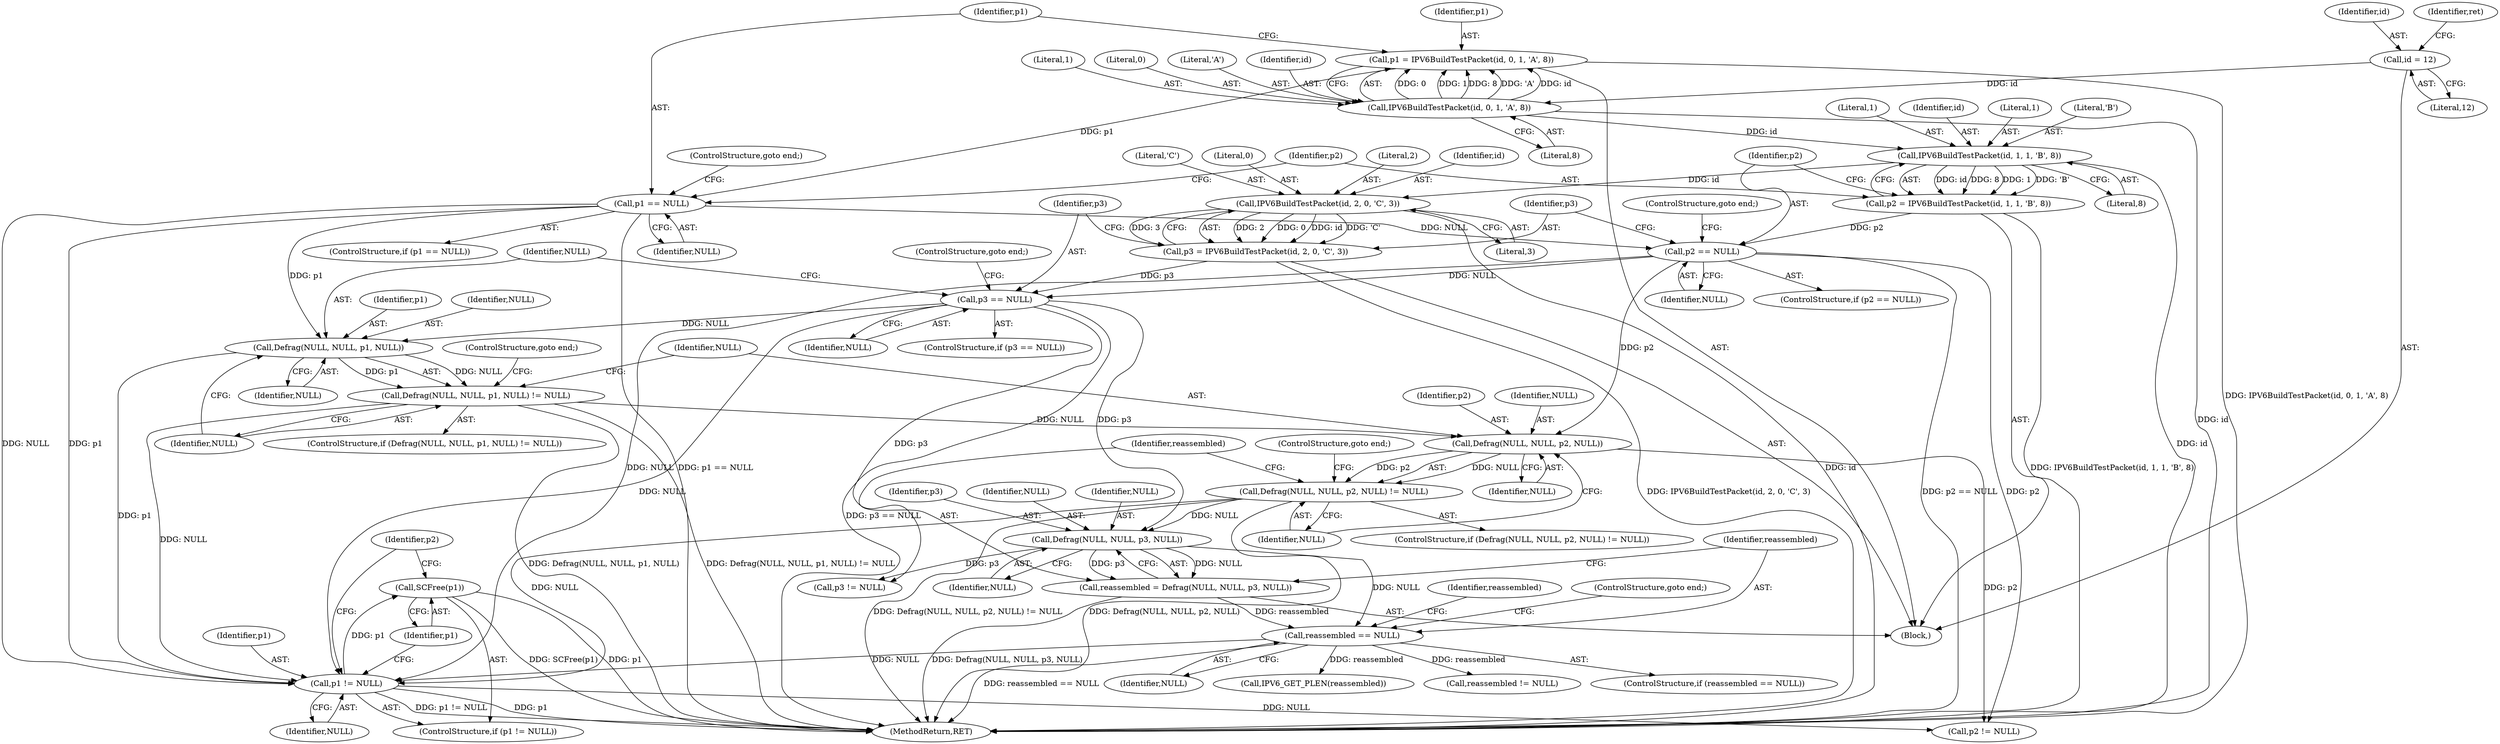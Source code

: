 digraph "1_suricata_4a04f814b15762eb446a5ead4d69d021512df6f8_15@pointer" {
"1000275" [label="(Call,SCFree(p1))"];
"1000272" [label="(Call,p1 != NULL)"];
"1000141" [label="(Call,p1 == NULL)"];
"1000132" [label="(Call,p1 = IPV6BuildTestPacket(id, 0, 1, 'A', 8))"];
"1000134" [label="(Call,IPV6BuildTestPacket(id, 0, 1, 'A', 8))"];
"1000123" [label="(Call,id = 12)"];
"1000173" [label="(Call,Defrag(NULL, NULL, p1, NULL))"];
"1000167" [label="(Call,p3 == NULL)"];
"1000158" [label="(Call,p3 = IPV6BuildTestPacket(id, 2, 0, 'C', 3))"];
"1000160" [label="(Call,IPV6BuildTestPacket(id, 2, 0, 'C', 3))"];
"1000147" [label="(Call,IPV6BuildTestPacket(id, 1, 1, 'B', 8))"];
"1000154" [label="(Call,p2 == NULL)"];
"1000145" [label="(Call,p2 = IPV6BuildTestPacket(id, 1, 1, 'B', 8))"];
"1000172" [label="(Call,Defrag(NULL, NULL, p1, NULL) != NULL)"];
"1000181" [label="(Call,Defrag(NULL, NULL, p2, NULL) != NULL)"];
"1000182" [label="(Call,Defrag(NULL, NULL, p2, NULL))"];
"1000197" [label="(Call,reassembled == NULL)"];
"1000189" [label="(Call,reassembled = Defrag(NULL, NULL, p3, NULL))"];
"1000191" [label="(Call,Defrag(NULL, NULL, p3, NULL))"];
"1000182" [label="(Call,Defrag(NULL, NULL, p2, NULL))"];
"1000151" [label="(Literal,'B')"];
"1000186" [label="(Identifier,NULL)"];
"1000273" [label="(Identifier,p1)"];
"1000137" [label="(Literal,1)"];
"1000141" [label="(Call,p1 == NULL)"];
"1000156" [label="(Identifier,NULL)"];
"1000290" [label="(Call,reassembled != NULL)"];
"1000271" [label="(ControlStructure,if (p1 != NULL))"];
"1000146" [label="(Identifier,p2)"];
"1000124" [label="(Identifier,id)"];
"1000178" [label="(Identifier,NULL)"];
"1000162" [label="(Literal,2)"];
"1000275" [label="(Call,SCFree(p1))"];
"1000195" [label="(Identifier,NULL)"];
"1000154" [label="(Call,p2 == NULL)"];
"1000179" [label="(ControlStructure,goto end;)"];
"1000176" [label="(Identifier,p1)"];
"1000132" [label="(Call,p1 = IPV6BuildTestPacket(id, 0, 1, 'A', 8))"];
"1000170" [label="(ControlStructure,goto end;)"];
"1000145" [label="(Call,p2 = IPV6BuildTestPacket(id, 1, 1, 'B', 8))"];
"1000123" [label="(Call,id = 12)"];
"1000144" [label="(ControlStructure,goto end;)"];
"1000177" [label="(Identifier,NULL)"];
"1000143" [label="(Identifier,NULL)"];
"1000167" [label="(Call,p3 == NULL)"];
"1000171" [label="(ControlStructure,if (Defrag(NULL, NULL, p1, NULL) != NULL))"];
"1000189" [label="(Call,reassembled = Defrag(NULL, NULL, p3, NULL))"];
"1000161" [label="(Identifier,id)"];
"1000142" [label="(Identifier,p1)"];
"1000164" [label="(Literal,'C')"];
"1000136" [label="(Literal,0)"];
"1000160" [label="(Call,IPV6BuildTestPacket(id, 2, 0, 'C', 3))"];
"1000169" [label="(Identifier,NULL)"];
"1000200" [label="(ControlStructure,goto end;)"];
"1000168" [label="(Identifier,p3)"];
"1000149" [label="(Literal,1)"];
"1000272" [label="(Call,p1 != NULL)"];
"1000192" [label="(Identifier,NULL)"];
"1000279" [label="(Identifier,p2)"];
"1000175" [label="(Identifier,NULL)"];
"1000155" [label="(Identifier,p2)"];
"1000157" [label="(ControlStructure,goto end;)"];
"1000204" [label="(Identifier,reassembled)"];
"1000190" [label="(Identifier,reassembled)"];
"1000148" [label="(Identifier,id)"];
"1000147" [label="(Call,IPV6BuildTestPacket(id, 1, 1, 'B', 8))"];
"1000183" [label="(Identifier,NULL)"];
"1000153" [label="(ControlStructure,if (p2 == NULL))"];
"1000133" [label="(Identifier,p1)"];
"1000274" [label="(Identifier,NULL)"];
"1000134" [label="(Call,IPV6BuildTestPacket(id, 0, 1, 'A', 8))"];
"1000174" [label="(Identifier,NULL)"];
"1000152" [label="(Literal,8)"];
"1000276" [label="(Identifier,p1)"];
"1000105" [label="(Block,)"];
"1000150" [label="(Literal,1)"];
"1000158" [label="(Call,p3 = IPV6BuildTestPacket(id, 2, 0, 'C', 3))"];
"1000278" [label="(Call,p2 != NULL)"];
"1000197" [label="(Call,reassembled == NULL)"];
"1000139" [label="(Literal,8)"];
"1000166" [label="(ControlStructure,if (p3 == NULL))"];
"1000188" [label="(ControlStructure,goto end;)"];
"1000198" [label="(Identifier,reassembled)"];
"1000196" [label="(ControlStructure,if (reassembled == NULL))"];
"1000191" [label="(Call,Defrag(NULL, NULL, p3, NULL))"];
"1000194" [label="(Identifier,p3)"];
"1000180" [label="(ControlStructure,if (Defrag(NULL, NULL, p2, NULL) != NULL))"];
"1000284" [label="(Call,p3 != NULL)"];
"1000140" [label="(ControlStructure,if (p1 == NULL))"];
"1000165" [label="(Literal,3)"];
"1000184" [label="(Identifier,NULL)"];
"1000138" [label="(Literal,'A')"];
"1000135" [label="(Identifier,id)"];
"1000203" [label="(Call,IPV6_GET_PLEN(reassembled))"];
"1000298" [label="(MethodReturn,RET)"];
"1000129" [label="(Identifier,ret)"];
"1000159" [label="(Identifier,p3)"];
"1000125" [label="(Literal,12)"];
"1000187" [label="(Identifier,NULL)"];
"1000163" [label="(Literal,0)"];
"1000173" [label="(Call,Defrag(NULL, NULL, p1, NULL))"];
"1000172" [label="(Call,Defrag(NULL, NULL, p1, NULL) != NULL)"];
"1000185" [label="(Identifier,p2)"];
"1000199" [label="(Identifier,NULL)"];
"1000193" [label="(Identifier,NULL)"];
"1000181" [label="(Call,Defrag(NULL, NULL, p2, NULL) != NULL)"];
"1000275" -> "1000271"  [label="AST: "];
"1000275" -> "1000276"  [label="CFG: "];
"1000276" -> "1000275"  [label="AST: "];
"1000279" -> "1000275"  [label="CFG: "];
"1000275" -> "1000298"  [label="DDG: p1"];
"1000275" -> "1000298"  [label="DDG: SCFree(p1)"];
"1000272" -> "1000275"  [label="DDG: p1"];
"1000272" -> "1000271"  [label="AST: "];
"1000272" -> "1000274"  [label="CFG: "];
"1000273" -> "1000272"  [label="AST: "];
"1000274" -> "1000272"  [label="AST: "];
"1000276" -> "1000272"  [label="CFG: "];
"1000279" -> "1000272"  [label="CFG: "];
"1000272" -> "1000298"  [label="DDG: p1"];
"1000272" -> "1000298"  [label="DDG: p1 != NULL"];
"1000141" -> "1000272"  [label="DDG: p1"];
"1000141" -> "1000272"  [label="DDG: NULL"];
"1000173" -> "1000272"  [label="DDG: p1"];
"1000172" -> "1000272"  [label="DDG: NULL"];
"1000181" -> "1000272"  [label="DDG: NULL"];
"1000167" -> "1000272"  [label="DDG: NULL"];
"1000197" -> "1000272"  [label="DDG: NULL"];
"1000154" -> "1000272"  [label="DDG: NULL"];
"1000272" -> "1000278"  [label="DDG: NULL"];
"1000141" -> "1000140"  [label="AST: "];
"1000141" -> "1000143"  [label="CFG: "];
"1000142" -> "1000141"  [label="AST: "];
"1000143" -> "1000141"  [label="AST: "];
"1000144" -> "1000141"  [label="CFG: "];
"1000146" -> "1000141"  [label="CFG: "];
"1000141" -> "1000298"  [label="DDG: p1 == NULL"];
"1000132" -> "1000141"  [label="DDG: p1"];
"1000141" -> "1000154"  [label="DDG: NULL"];
"1000141" -> "1000173"  [label="DDG: p1"];
"1000132" -> "1000105"  [label="AST: "];
"1000132" -> "1000134"  [label="CFG: "];
"1000133" -> "1000132"  [label="AST: "];
"1000134" -> "1000132"  [label="AST: "];
"1000142" -> "1000132"  [label="CFG: "];
"1000132" -> "1000298"  [label="DDG: IPV6BuildTestPacket(id, 0, 1, 'A', 8)"];
"1000134" -> "1000132"  [label="DDG: 0"];
"1000134" -> "1000132"  [label="DDG: 1"];
"1000134" -> "1000132"  [label="DDG: 8"];
"1000134" -> "1000132"  [label="DDG: 'A'"];
"1000134" -> "1000132"  [label="DDG: id"];
"1000134" -> "1000139"  [label="CFG: "];
"1000135" -> "1000134"  [label="AST: "];
"1000136" -> "1000134"  [label="AST: "];
"1000137" -> "1000134"  [label="AST: "];
"1000138" -> "1000134"  [label="AST: "];
"1000139" -> "1000134"  [label="AST: "];
"1000134" -> "1000298"  [label="DDG: id"];
"1000123" -> "1000134"  [label="DDG: id"];
"1000134" -> "1000147"  [label="DDG: id"];
"1000123" -> "1000105"  [label="AST: "];
"1000123" -> "1000125"  [label="CFG: "];
"1000124" -> "1000123"  [label="AST: "];
"1000125" -> "1000123"  [label="AST: "];
"1000129" -> "1000123"  [label="CFG: "];
"1000173" -> "1000172"  [label="AST: "];
"1000173" -> "1000177"  [label="CFG: "];
"1000174" -> "1000173"  [label="AST: "];
"1000175" -> "1000173"  [label="AST: "];
"1000176" -> "1000173"  [label="AST: "];
"1000177" -> "1000173"  [label="AST: "];
"1000178" -> "1000173"  [label="CFG: "];
"1000173" -> "1000172"  [label="DDG: NULL"];
"1000173" -> "1000172"  [label="DDG: p1"];
"1000167" -> "1000173"  [label="DDG: NULL"];
"1000167" -> "1000166"  [label="AST: "];
"1000167" -> "1000169"  [label="CFG: "];
"1000168" -> "1000167"  [label="AST: "];
"1000169" -> "1000167"  [label="AST: "];
"1000170" -> "1000167"  [label="CFG: "];
"1000174" -> "1000167"  [label="CFG: "];
"1000167" -> "1000298"  [label="DDG: p3 == NULL"];
"1000158" -> "1000167"  [label="DDG: p3"];
"1000154" -> "1000167"  [label="DDG: NULL"];
"1000167" -> "1000191"  [label="DDG: p3"];
"1000167" -> "1000284"  [label="DDG: p3"];
"1000158" -> "1000105"  [label="AST: "];
"1000158" -> "1000160"  [label="CFG: "];
"1000159" -> "1000158"  [label="AST: "];
"1000160" -> "1000158"  [label="AST: "];
"1000168" -> "1000158"  [label="CFG: "];
"1000158" -> "1000298"  [label="DDG: IPV6BuildTestPacket(id, 2, 0, 'C', 3)"];
"1000160" -> "1000158"  [label="DDG: 2"];
"1000160" -> "1000158"  [label="DDG: 0"];
"1000160" -> "1000158"  [label="DDG: id"];
"1000160" -> "1000158"  [label="DDG: 'C'"];
"1000160" -> "1000158"  [label="DDG: 3"];
"1000160" -> "1000165"  [label="CFG: "];
"1000161" -> "1000160"  [label="AST: "];
"1000162" -> "1000160"  [label="AST: "];
"1000163" -> "1000160"  [label="AST: "];
"1000164" -> "1000160"  [label="AST: "];
"1000165" -> "1000160"  [label="AST: "];
"1000160" -> "1000298"  [label="DDG: id"];
"1000147" -> "1000160"  [label="DDG: id"];
"1000147" -> "1000145"  [label="AST: "];
"1000147" -> "1000152"  [label="CFG: "];
"1000148" -> "1000147"  [label="AST: "];
"1000149" -> "1000147"  [label="AST: "];
"1000150" -> "1000147"  [label="AST: "];
"1000151" -> "1000147"  [label="AST: "];
"1000152" -> "1000147"  [label="AST: "];
"1000145" -> "1000147"  [label="CFG: "];
"1000147" -> "1000298"  [label="DDG: id"];
"1000147" -> "1000145"  [label="DDG: id"];
"1000147" -> "1000145"  [label="DDG: 8"];
"1000147" -> "1000145"  [label="DDG: 1"];
"1000147" -> "1000145"  [label="DDG: 'B'"];
"1000154" -> "1000153"  [label="AST: "];
"1000154" -> "1000156"  [label="CFG: "];
"1000155" -> "1000154"  [label="AST: "];
"1000156" -> "1000154"  [label="AST: "];
"1000157" -> "1000154"  [label="CFG: "];
"1000159" -> "1000154"  [label="CFG: "];
"1000154" -> "1000298"  [label="DDG: p2 == NULL"];
"1000145" -> "1000154"  [label="DDG: p2"];
"1000154" -> "1000182"  [label="DDG: p2"];
"1000154" -> "1000278"  [label="DDG: p2"];
"1000145" -> "1000105"  [label="AST: "];
"1000146" -> "1000145"  [label="AST: "];
"1000155" -> "1000145"  [label="CFG: "];
"1000145" -> "1000298"  [label="DDG: IPV6BuildTestPacket(id, 1, 1, 'B', 8)"];
"1000172" -> "1000171"  [label="AST: "];
"1000172" -> "1000178"  [label="CFG: "];
"1000178" -> "1000172"  [label="AST: "];
"1000179" -> "1000172"  [label="CFG: "];
"1000183" -> "1000172"  [label="CFG: "];
"1000172" -> "1000298"  [label="DDG: Defrag(NULL, NULL, p1, NULL) != NULL"];
"1000172" -> "1000298"  [label="DDG: Defrag(NULL, NULL, p1, NULL)"];
"1000172" -> "1000182"  [label="DDG: NULL"];
"1000181" -> "1000180"  [label="AST: "];
"1000181" -> "1000187"  [label="CFG: "];
"1000182" -> "1000181"  [label="AST: "];
"1000187" -> "1000181"  [label="AST: "];
"1000188" -> "1000181"  [label="CFG: "];
"1000190" -> "1000181"  [label="CFG: "];
"1000181" -> "1000298"  [label="DDG: Defrag(NULL, NULL, p2, NULL) != NULL"];
"1000181" -> "1000298"  [label="DDG: Defrag(NULL, NULL, p2, NULL)"];
"1000182" -> "1000181"  [label="DDG: NULL"];
"1000182" -> "1000181"  [label="DDG: p2"];
"1000181" -> "1000191"  [label="DDG: NULL"];
"1000182" -> "1000186"  [label="CFG: "];
"1000183" -> "1000182"  [label="AST: "];
"1000184" -> "1000182"  [label="AST: "];
"1000185" -> "1000182"  [label="AST: "];
"1000186" -> "1000182"  [label="AST: "];
"1000187" -> "1000182"  [label="CFG: "];
"1000182" -> "1000278"  [label="DDG: p2"];
"1000197" -> "1000196"  [label="AST: "];
"1000197" -> "1000199"  [label="CFG: "];
"1000198" -> "1000197"  [label="AST: "];
"1000199" -> "1000197"  [label="AST: "];
"1000200" -> "1000197"  [label="CFG: "];
"1000204" -> "1000197"  [label="CFG: "];
"1000197" -> "1000298"  [label="DDG: reassembled == NULL"];
"1000189" -> "1000197"  [label="DDG: reassembled"];
"1000191" -> "1000197"  [label="DDG: NULL"];
"1000197" -> "1000203"  [label="DDG: reassembled"];
"1000197" -> "1000290"  [label="DDG: reassembled"];
"1000189" -> "1000105"  [label="AST: "];
"1000189" -> "1000191"  [label="CFG: "];
"1000190" -> "1000189"  [label="AST: "];
"1000191" -> "1000189"  [label="AST: "];
"1000198" -> "1000189"  [label="CFG: "];
"1000189" -> "1000298"  [label="DDG: Defrag(NULL, NULL, p3, NULL)"];
"1000191" -> "1000189"  [label="DDG: NULL"];
"1000191" -> "1000189"  [label="DDG: p3"];
"1000191" -> "1000195"  [label="CFG: "];
"1000192" -> "1000191"  [label="AST: "];
"1000193" -> "1000191"  [label="AST: "];
"1000194" -> "1000191"  [label="AST: "];
"1000195" -> "1000191"  [label="AST: "];
"1000191" -> "1000284"  [label="DDG: p3"];
}
